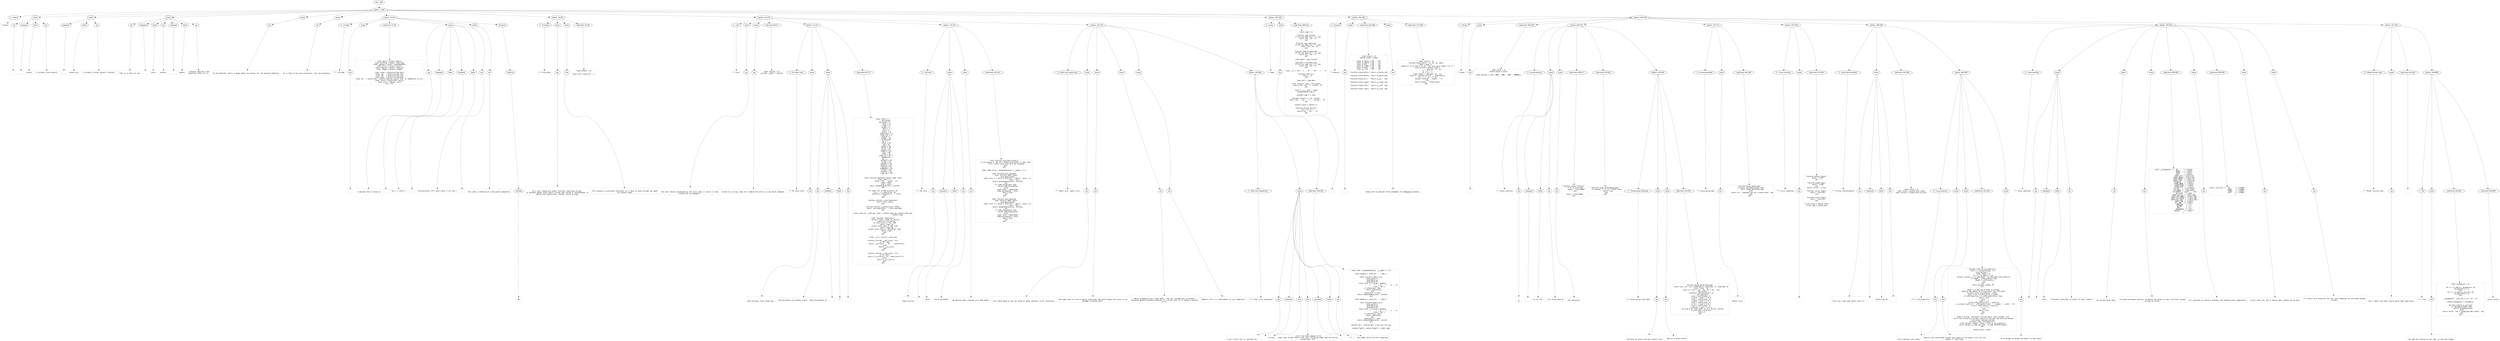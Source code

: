 digraph lpegNode {

node [fontname=Helvetica]
edge [style=dashed]

doc_0 [label="doc - 686"]


doc_0 -> { section_1}
{rank=same; section_1}

section_1 [label="section: 1-392"]


// END RANK doc_0

section_1 -> { header_2 prose_3 prose_4 prose_5 prose_6 prose_7 section_8 section_9 section_10 section_11 section_12 section_13}
{rank=same; header_2 prose_3 prose_4 prose_5 prose_6 prose_7 section_8 section_9 section_10 section_11 section_12 section_13}

header_2 [label="1 : Anterm"]

prose_3 [label="prose"]

prose_4 [label="prose"]

prose_5 [label="prose"]

prose_6 [label="prose"]

prose_7 [label="prose"]

section_8 [label="section: 15-44"]

section_9 [label="section: 45-60"]

section_10 [label="section: 61-223"]

section_11 [label="section: 287-343"]

section_12 [label="section: 344-392"]

section_13 [label="section: 393-616"]


// END RANK section_1

header_2 -> leaf_14
leaf_14  [color=Gray,shape=rectangle,fontname=Inconsolata,label="* Anterm"]
// END RANK header_2

prose_3 -> { raw_15 prespace_16 literal_17 raw_18}
{rank=same; raw_15 prespace_16 literal_17 raw_18}

raw_15 [label="raw"]

prespace_16 [label="prespace"]

literal_17 [label="literal"]

raw_18 [label="raw"]


// END RANK prose_3

raw_15 -> leaf_19
leaf_19  [color=Gray,shape=rectangle,fontname=Inconsolata,label="
"]
// END RANK raw_15

prespace_16 -> leaf_20
leaf_20  [color=Gray,shape=rectangle,fontname=Inconsolata,label=""]
// END RANK prespace_16

literal_17 -> leaf_21
leaf_21  [color=Gray,shape=rectangle,fontname=Inconsolata,label="anterm"]
// END RANK literal_17

raw_18 -> leaf_22
leaf_22  [color=Gray,shape=rectangle,fontname=Inconsolata,label=" is actually the protocol.
"]
// END RANK raw_18

prose_4 -> { prespace_23 literal_24 raw_25}
{rank=same; prespace_23 literal_24 raw_25}

prespace_23 [label="prespace"]

literal_24 [label="literal"]

raw_25 [label="raw"]


// END RANK prose_4

prespace_23 -> leaf_26
leaf_26  [color=Gray,shape=rectangle,fontname=Inconsolata,label=""]
// END RANK prespace_23

literal_24 -> leaf_27
leaf_27  [color=Gray,shape=rectangle,fontname=Inconsolata,label="anterm.orb"]
// END RANK literal_24

raw_25 -> leaf_28
leaf_28  [color=Gray,shape=rectangle,fontname=Inconsolata,label=" is properly called \"anterm's monster\".
"]
// END RANK raw_25

prose_5 -> { raw_29 prespace_30 literal_31 raw_32 prespace_33 literal_34 raw_35}
{rank=same; raw_29 prespace_30 literal_31 raw_32 prespace_33 literal_34 raw_35}

raw_29 [label="raw"]

prespace_30 [label="prespace"]

literal_31 [label="literal"]

raw_32 [label="raw"]

prespace_33 [label="prespace"]

literal_34 [label="literal"]

raw_35 [label="raw"]


// END RANK prose_5

raw_29 -> leaf_36
leaf_36  [color=Gray,shape=rectangle,fontname=Inconsolata,label="
This is in fact our raw"]
// END RANK raw_29

prespace_30 -> leaf_37
leaf_37  [color=Gray,shape=rectangle,fontname=Inconsolata,label=" "]
// END RANK prespace_30

literal_31 -> leaf_38
leaf_38  [color=Gray,shape=rectangle,fontname=Inconsolata,label="xterm"]
// END RANK literal_31

raw_32 -> leaf_39
leaf_39  [color=Gray,shape=rectangle,fontname=Inconsolata,label=" handler. "]
// END RANK raw_32

prespace_33 -> leaf_40
leaf_40  [color=Gray,shape=rectangle,fontname=Inconsolata,label=" "]
// END RANK prespace_33

literal_34 -> leaf_41
leaf_41  [color=Gray,shape=rectangle,fontname=Inconsolata,label="anterm"]
// END RANK literal_34

raw_35 -> leaf_42
leaf_42  [color=Gray,shape=rectangle,fontname=Inconsolata,label=" protocol requires a few
platforms which run it.
"]
// END RANK raw_35

prose_6 -> { raw_43}
{rank=same; raw_43}

raw_43 [label="raw"]


// END RANK prose_6

raw_43 -> leaf_44
leaf_44  [color=Gray,shape=rectangle,fontname=Inconsolata,label="
In the meantime, here's a handy dandy Lua library for raw terminal handling.
"]
// END RANK raw_43

prose_7 -> { raw_45}
{rank=same; raw_45}

raw_45 [label="raw"]


// END RANK prose_7

raw_45 -> leaf_46
leaf_46  [color=Gray,shape=rectangle,fontname=Inconsolata,label="
It is free of non-core extensions, with one exception:
"]
// END RANK raw_45

section_8 -> { header_47 prose_48 codeblock_49 prose_50 prose_51 structure_52}
{rank=same; header_47 prose_48 codeblock_49 prose_50 prose_51 structure_52}

header_47 [label="3 : includes"]

prose_48 [label="prose"]

codeblock_49 [label="code block 17-33"]

prose_50 [label="prose"]

prose_51 [label="prose"]

structure_52 [label="structure"]


// END RANK section_8

header_47 -> leaf_53
leaf_53  [color=Gray,shape=rectangle,fontname=Inconsolata,label="*** includes"]
// END RANK header_47

prose_48 -> { raw_54}
{rank=same; raw_54}

raw_54 [label="raw"]


// END RANK prose_48

raw_54 -> leaf_55
leaf_55  [color=Gray,shape=rectangle,fontname=Inconsolata,label="
"]
// END RANK raw_54

codeblock_49 -> leaf_56
leaf_56  [color=Gray,shape=rectangle,fontname=Inconsolata,label="local pairs = assert (pairs)
local tostring = assert (tostring)
local setmeta = assert (setmetatable)
local error = assert (error)
local require = assert (require)
local rawget = assert (rawget)

local schar = assert(string.char)
local sub   = assert(string.sub)
local rep   = assert(string.rep)
local byte  = assert(string.byte)
local bit   = assert(bit, \"anterm requires Luajit 'bit' or compatible in _G\")
local rshift = assert(bit.rshift)
local core = require \"core\"
bit = nil"]
// END RANK codeblock_49

prose_50 -> { raw_57 prespace_58 literal_59 prespace_60 literal_61 raw_62}
{rank=same; raw_57 prespace_58 literal_59 prespace_60 literal_61 raw_62}

raw_57 [label="raw"]

prespace_58 [label="prespace"]

literal_59 [label="literal"]

prespace_60 [label="prespace"]

literal_61 [label="literal"]

raw_62 [label="raw"]


// END RANK prose_50

raw_57 -> leaf_63
leaf_63  [color=Gray,shape=rectangle,fontname=Inconsolata,label="
I believe the 5.3 idiom is"]
// END RANK raw_57

prespace_58 -> leaf_64
leaf_64  [color=Gray,shape=rectangle,fontname=Inconsolata,label=" "]
// END RANK prespace_58

literal_59 -> leaf_65
leaf_65  [color=Gray,shape=rectangle,fontname=Inconsolata,label="bit = { rshift = "]
// END RANK literal_59

prespace_60 -> leaf_66
leaf_66  [color=Gray,shape=rectangle,fontname=Inconsolata,label=""]
// END RANK prespace_60

literal_61 -> leaf_67
leaf_67  [color=Gray,shape=rectangle,fontname=Inconsolata,label="function(byte, off) return byte >> off end }"]
// END RANK literal_61

raw_62 -> leaf_68
leaf_68  [color=Gray,shape=rectangle,fontname=Inconsolata,label=".
"]
// END RANK raw_62

prose_51 -> { raw_69}
{rank=same; raw_69}

raw_69 [label="raw"]


// END RANK prose_51

raw_69 -> leaf_70
leaf_70  [color=Gray,shape=rectangle,fontname=Inconsolata,label="
This code is otherwise 5.1 and upward compatible.
"]
// END RANK raw_69

structure_52 -> { hashline_71}
{rank=same; hashline_71}

hashline_71 [label="hashline"]


// END RANK structure_52

hashline_71 -> { hashtag_72}
{rank=same; hashtag_72}

hashtag_72 [label="hashtag"]


// END RANK hashline_71

hashtag_72 -> leaf_73
leaf_73  [color=Gray,shape=rectangle,fontname=Inconsolata,label="NB"]
// END RANK hashtag_72

section_9 -> { header_74 prose_75 prose_76 codeblock_77}
{rank=same; header_74 prose_75 prose_76 codeblock_77}

header_74 [label="3 : Principles"]

prose_75 [label="prose"]

prose_76 [label="prose"]

codeblock_77 [label="code block 54-58"]


// END RANK section_9

header_74 -> leaf_78
leaf_78  [color=Gray,shape=rectangle,fontname=Inconsolata,label="*** Principles"]
// END RANK header_74

prose_75 -> { raw_79}
{rank=same; raw_79}

raw_79 [label="raw"]


// END RANK prose_75

raw_79 -> leaf_80
leaf_80  [color=Gray,shape=rectangle,fontname=Inconsolata,label="

As a rule, fields are either functions returning strings,
or callable tables which return strings when called or concatenated, or
tables with fields which, called, return strings.
"]
// END RANK raw_79

prose_76 -> { raw_81}
{rank=same; raw_81}

raw_81 [label="raw"]


// END RANK prose_76

raw_81 -> leaf_82
leaf_82  [color=Gray,shape=rectangle,fontname=Inconsolata,label="
This presents a consistent interface. It is easy to cache strings you might
use several times.
"]
// END RANK raw_81

codeblock_77 -> leaf_83
leaf_83  [color=Gray,shape=rectangle,fontname=Inconsolata,label="local anterm = {}

local CSI = schar(27)..'['"]
// END RANK codeblock_77

section_10 -> { header_84 prose_85 prose_86 codeblock_87 section_88 section_89 section_90}
{rank=same; header_84 prose_85 prose_86 codeblock_87 section_88 section_89 section_90}

header_84 [label="2 : color"]

prose_85 [label="prose"]

prose_86 [label="prose"]

codeblock_87 [label="code block 68-71"]

section_88 [label="section: 74-174"]

section_89 [label="section: 175-223"]

section_90 [label="section: 224-237"]


// END RANK section_10

header_84 -> leaf_91
leaf_91  [color=Gray,shape=rectangle,fontname=Inconsolata,label="** color"]
// END RANK header_84

prose_85 -> { raw_92}
{rank=same; raw_92}

raw_92 [label="raw"]


// END RANK prose_85

raw_92 -> leaf_93
leaf_93  [color=Gray,shape=rectangle,fontname=Inconsolata,label="

The color tables concatenate as the color code, or return it when
called with no arguments.
"]
// END RANK raw_92

prose_86 -> { raw_94}
{rank=same; raw_94}

raw_94 [label="raw"]


// END RANK prose_86

raw_94 -> leaf_95
leaf_95  [color=Gray,shape=rectangle,fontname=Inconsolata,label="
Called on a string, they will cleanup the color in a way which composes.
"]
// END RANK raw_94

codeblock_87 -> leaf_96
leaf_96  [color=Gray,shape=rectangle,fontname=Inconsolata,label="local colormt = {}
colormt.__index = colormt"]
// END RANK codeblock_87

section_88 -> { header_97 prose_98 prose_99 codeblock_100}
{rank=same; header_97 prose_98 prose_99 codeblock_100}

header_97 [label="3 : OG xterm color"]

prose_98 [label="prose"]

prose_99 [label="prose"]

codeblock_100 [label="code block 80-172"]


// END RANK section_88

header_97 -> leaf_101
leaf_101  [color=Gray,shape=rectangle,fontname=Inconsolata,label="*** OG xterm color"]
// END RANK header_97

prose_98 -> { raw_102}
{rank=same; raw_102}

raw_102 [label="raw"]


// END RANK prose_98

raw_102 -> leaf_103
leaf_103  [color=Gray,shape=rectangle,fontname=Inconsolata,label="

Aka the angry fruit salad tier.
"]
// END RANK raw_102

prose_99 -> { raw_104 prespace_105 literal_106 raw_107}
{rank=same; raw_104 prespace_105 literal_106 raw_107}

raw_104 [label="raw"]

prespace_105 [label="prespace"]

literal_106 [label="literal"]

raw_107 [label="raw"]


// END RANK prose_99

raw_104 -> leaf_108
leaf_108  [color=Gray,shape=rectangle,fontname=Inconsolata,label="
The attributes are broadly useful.  Note the absence of"]
// END RANK raw_104

prespace_105 -> leaf_109
leaf_109  [color=Gray,shape=rectangle,fontname=Inconsolata,label=" "]
// END RANK prespace_105

literal_106 -> leaf_110
leaf_110  [color=Gray,shape=rectangle,fontname=Inconsolata,label="5"]
// END RANK literal_106

raw_107 -> leaf_111
leaf_111  [color=Gray,shape=rectangle,fontname=Inconsolata,label=".
"]
// END RANK raw_107

codeblock_100 -> leaf_112
leaf_112  [color=Gray,shape=rectangle,fontname=Inconsolata,label="local colors = {
    -- attributes
    attribute = {
        reset = 0,
        clear = 0,
        bright = 1,
        bold = 1,
        dim = 2,
        italic = 3,
        underscore = 4,
        underline = 4,
        reverse = 7,
        hidden = 8},
    -- foreground
    fg = {
        black = 30,
        red = 31,
        green = 32,
        yellow = 33,
        blue = 34,
        magenta = 35,
        cyan = 36,
        white = 37,
        clear_fg = 39  },
    -- background
    bg = {
        onblack = 40,
        onred = 41,
        ongreen = 42,
        onyellow = 43,
        onblue = 44,
        onmagenta = 45,
        oncyan = 46,
        onwhite = 47,
        clear_bg = 49}
}

local function makecolor(value, name, kind)
    local color = {
        value = CSI .. value ..\"m\",
        name = name,
        kind = kind }
    return setmetatable(color, colormt)
end

for kind, val in pairs(colors) do
    for c, v in pairs(val) do
        anterm[c] = makecolor(v, c, kind)
    end
end

function colormt.__tostring(color)
    return color.value
end

function colormt.__concat(color, other)
    return tostring(color) .. tostring(other)
end

local clear_fg, clear_bg, clear = anterm.clear_fg, anterm.clear_bg,
                                  anterm.clear

local function reset(color)
    -- given a color, reset its action.
    -- simple for fg and bg
    if color.kind == \"fg\" then
        return clear_fg
    elseif color.kind == \"bg\" then
        return clear_bg
    elseif color.kind == \"attribute\" then
        return clear
    end
end

local __ts = colormt.__tostring

function colormt.__call(color, str)
    if str then
        return __ts(color) .. str .. reset(color)
    else
        return __ts(color)
    end
end

function colormt.__repr(color, str)
   if str then
      return {__ts(color), str, reset(color)()}
   else
      return {__ts(color)}
   end
end"]
// END RANK codeblock_100

section_89 -> { header_113 prose_114 prose_115 codeblock_116}
{rank=same; header_113 prose_114 prose_115 codeblock_116}

header_113 [label="3 : 256 color"]

prose_114 [label="prose"]

prose_115 [label="prose"]

codeblock_116 [label="code block 181-221"]


// END RANK section_89

header_113 -> leaf_117
leaf_117  [color=Gray,shape=rectangle,fontname=Inconsolata,label="*** 256 color"]
// END RANK header_113

prose_114 -> { raw_118 prespace_119 literal_120 raw_121}
{rank=same; raw_118 prespace_119 literal_120 raw_121}

raw_118 [label="raw"]

prespace_119 [label="prespace"]

literal_120 [label="literal"]

raw_121 [label="raw"]


// END RANK prose_114

raw_118 -> leaf_122
leaf_122  [color=Gray,shape=rectangle,fontname=Inconsolata,label="

There are 512"]
// END RANK raw_118

prespace_119 -> leaf_123
leaf_123  [color=Gray,shape=rectangle,fontname=Inconsolata,label=" "]
// END RANK prespace_119

literal_120 -> leaf_124
leaf_124  [color=Gray,shape=rectangle,fontname=Inconsolata,label="xterm"]
// END RANK literal_120

raw_121 -> leaf_125
leaf_125  [color=Gray,shape=rectangle,fontname=Inconsolata,label=" colors available.
"]
// END RANK raw_121

prose_115 -> { raw_126}
{rank=same; raw_126}

raw_126 [label="raw"]


// END RANK prose_115

raw_126 -> leaf_127
leaf_127  [color=Gray,shape=rectangle,fontname=Inconsolata,label="
We memoize their creation in a weak table.
"]
// END RANK raw_126

codeblock_116 -> leaf_128
leaf_128  [color=Gray,shape=rectangle,fontname=Inconsolata,label="local function byte_panic(byte_p)
   if not byte_p or not (0 <= byte_p and byte_p <= 255) then
      error \"xterm value must be 8 bit unsigned\"
   end
end

local x256_store = setmetatable({}, {__mode = \"v\"})

local function ansi_fg(byte)
    local function make (byte)
        byte_panic(byte)
        local color = { value = schar(27)..\"[38;5;\"..byte..\"m\",
                        kind = \"fg\" }
        return setmetatable(color, colormt)
    end
    if x256_store[byte] then
        return x256_store[byte]
    else
        local color = make(byte)
        x256_store[byte] = color
        return color
    end
end

local function ansi_bg(byte)
    local function make (byte)
        byte_panic(byte)
        local color = { value = schar(27)..\"[48;5;\"..byte..\"m\",
                        kind = \"bg\" }
        return setmetatable(color, colormt)
    end
    if x256_store[byte] then
        return x256_store[byte]
    else
        local color = make(byte)
        x256_store[byte] = color
        return color
    end
end"]
// END RANK codeblock_116

section_90 -> { header_129 prose_130 prose_131 prose_132 prose_133 section_134}
{rank=same; header_129 prose_130 prose_131 prose_132 prose_133 section_134}

header_129 [label="3 : fg24(r,g,b), bg24(r,g,b)"]

prose_130 [label="prose"]

prose_131 [label="prose"]

prose_132 [label="prose"]

prose_133 [label="prose"]

section_134 [label="section: 238-286"]


// END RANK section_90

header_129 -> leaf_135
leaf_135  [color=Gray,shape=rectangle,fontname=Inconsolata,label="*** fg24(r,g,b), bg24(r,g,b)"]
// END RANK header_129

prose_130 -> { raw_136}
{rank=same; raw_136}

raw_136 [label="raw"]


// END RANK prose_130

raw_136 -> leaf_137
leaf_137  [color=Gray,shape=rectangle,fontname=Inconsolata,label="

This state space is far too large to retain pointers to all colorizers.
"]
// END RANK raw_136

prose_131 -> { raw_138}
{rank=same; raw_138}

raw_138 [label="raw"]


// END RANK prose_131

raw_138 -> leaf_139
leaf_139  [color=Gray,shape=rectangle,fontname=Inconsolata,label="
One might want to write a smooth transition, and would expect the colors to be
garbage collected after.
"]
// END RANK raw_138

prose_132 -> { raw_140}
{rank=same; raw_140}

raw_140 [label="raw"]


// END RANK prose_132

raw_140 -> leaf_141
leaf_141  [color=Gray,shape=rectangle,fontname=Inconsolata,label="
Hence we memoize with a weak table.  The only reliable way to achieve
reference equality between instances of a 24 bit color is to retain a pointer
to it.
"]
// END RANK raw_140

prose_133 -> { raw_142}
{rank=same; raw_142}

raw_142 [label="raw"]


// END RANK prose_133

raw_142 -> leaf_143
leaf_143  [color=Gray,shape=rectangle,fontname=Inconsolata,label="
Happily, this is a requirement for any comparison.

"]
// END RANK raw_142

section_134 -> { header_144 prose_145 codeblock_146}
{rank=same; header_144 prose_145 codeblock_146}

header_144 [label="4 : other color sequences?"]

prose_145 [label="prose"]

codeblock_146 [label="code block 246-284"]


// END RANK section_134

header_144 -> leaf_147
leaf_147  [color=Gray,shape=rectangle,fontname=Inconsolata,label="**** other color sequences?"]
// END RANK header_144

prose_145 -> { raw_148 prespace_149 italic_150 raw_151 prespace_152 literal_153 raw_154}
{rank=same; raw_148 prespace_149 italic_150 raw_151 prespace_152 literal_153 raw_154}

raw_148 [label="raw"]

prespace_149 [label="prespace"]

italic_150 [label="italic"]

raw_151 [label="raw"]

prespace_152 [label="prespace"]

literal_153 [label="literal"]

raw_154 [label="raw"]


// END RANK prose_145

raw_148 -> leaf_155
leaf_155  [color=Gray,shape=rectangle,fontname=Inconsolata,label="

I don't think this is relevant for"]
// END RANK raw_148

prespace_149 -> leaf_156
leaf_156  [color=Gray,shape=rectangle,fontname=Inconsolata,label=" "]
// END RANK prespace_149

italic_150 -> leaf_157
leaf_157  [color=Gray,shape=rectangle,fontname=Inconsolata,label="writing"]
// END RANK italic_150

raw_151 -> leaf_158
leaf_158  [color=Gray,shape=rectangle,fontname=Inconsolata,label=" colors but there appear to be
other ways to emit them in the wild, including codes that set entire
backgrounds, and"]
// END RANK raw_151

prespace_152 -> leaf_159
leaf_159  [color=Gray,shape=rectangle,fontname=Inconsolata,label=" "]
// END RANK prespace_152

literal_153 -> leaf_160
leaf_160  [color=Gray,shape=rectangle,fontname=Inconsolata,label="#"]
// END RANK literal_153

raw_154 -> leaf_161
leaf_161  [color=Gray,shape=rectangle,fontname=Inconsolata,label=" hex-coded colors are also supported.
"]
// END RANK raw_154

codeblock_146 -> leaf_162
leaf_162  [color=Gray,shape=rectangle,fontname=Inconsolata,label="local x24k = setmetatable({}, {__mode = \"v\"})

local fg24pre = schar(27) .. \"[38;2;\"

local function fg24(r,g,b)
   byte_panic(r)
   byte_panic(g)
   byte_panic(b)
   local color = { value = fg24pre
                           .. r .. \";\" .. g .. \";\" .. b .. \"m\",
                   kind = \"fg\" }
   if x24k[color] then
      return x24k[color]
   end
   x24k[color] = color
   return setmetatable(color, colormt)
end

local bg24pre = schar(27) .. \"[48;2;\"

local function bg24(r,g,b)
   byte_panic(r)
   byte_panic(g)
   byte_panic(b)
   local color = { value = bg24pre
                           .. r .. \";\" .. g .. \";\" .. b .. \"m\",
                   kind = \"bg\" }
   if x24k[color] then
      return x24k[color]
   end
   x24k[color] = color
   return setmetatable(color, colormt)
end

anterm[\"fg\"], anterm[\"bg\"] = ansi_fg, ansi_bg

anterm[\"fg24\"], anterm[\"bg24\"] = fg24, bg24"]
// END RANK codeblock_146

section_11 -> { header_163 prose_164 codeblock_165}
{rank=same; header_163 prose_164 codeblock_165}

header_163 [label="2 : Jumps"]

prose_164 [label="prose"]

codeblock_165 [label="code block 289-341"]


// END RANK section_11

header_163 -> leaf_166
leaf_166  [color=Gray,shape=rectangle,fontname=Inconsolata,label="** Jumps"]
// END RANK header_163

prose_164 -> { raw_167}
{rank=same; raw_167}

raw_167 [label="raw"]


// END RANK prose_164

raw_167 -> leaf_168
leaf_168  [color=Gray,shape=rectangle,fontname=Inconsolata,label="
"]
// END RANK raw_167

codeblock_165 -> leaf_169
leaf_169  [color=Gray,shape=rectangle,fontname=Inconsolata,label="local jump = {}

function jump.up(num)
    if not num then num = \"1\" end
    return CSI..num..\"A\"
end

function jump.down(num)
    if not num then num = \"1\" end
        return CSI..num..\"B\"
end

function jump.forward(num)
    if not num then num = \"1\" end
    return CSI..num..\"C\"
end

jump.right = jump.forward

jump.back = function(num)
    if not num then num = \"1\" end
    return CSI..num..\"D\"
end

local __nl = CSI .. 1 .. \"B\" .. CSI .. 1 .. \"G\"

function jump.nl()
   return __nl
end

jump.left = jump.back

local function Jump(_,row,column)
    return CSI..row..\";\"..column..\"H\"
end

local J = { __call = Jump}
setmetatable(jump,J)

anterm[\"jump\"] = jump

function anterm.rc (row, column)
   return CSI .. row .. \";\" .. column .. \"H\"
end

anterm.rowcol = anterm.rc

function anterm.col(col)
   col = col or 1
   return CSI .. col .. \"G\"
end"]
// END RANK codeblock_165

section_12 -> { header_170 prose_171 codeblock_172 prose_173 codeblock_174}
{rank=same; header_170 prose_171 codeblock_172 prose_173 codeblock_174}

header_170 [label="2 : Erasure"]

prose_171 [label="prose"]

codeblock_172 [label="code block 346-368"]

prose_173 [label="prose"]

codeblock_174 [label="code block 374-390"]


// END RANK section_12

header_170 -> leaf_175
leaf_175  [color=Gray,shape=rectangle,fontname=Inconsolata,label="** Erasure"]
// END RANK header_170

prose_171 -> { raw_176}
{rank=same; raw_176}

raw_176 [label="raw"]


// END RANK prose_171

raw_176 -> leaf_177
leaf_177  [color=Gray,shape=rectangle,fontname=Inconsolata,label="
"]
// END RANK raw_176

codeblock_172 -> leaf_178
leaf_178  [color=Gray,shape=rectangle,fontname=Inconsolata,label="local erase = {}
anterm.erase = erase

local e__below = CSI .. \"0J\"
local e__above = CSI .. \"1J\"
local e__all   = CSI .. \"2J\"
local e__right = CSI .. \"0K\"
local e__left  = CSI .. \"1K\"
local e__line  = CSI .. \"2K\"

function erase.below() return e__below end

function erase.above() return e__above end

function erase.all()   return e__all   end

function erase.right() return e__right end

function erase.left()  return e__left  end

function erase.line()  return e__line  end"]
// END RANK codeblock_172

prose_173 -> { raw_179}
{rank=same; raw_179}

raw_179 [label="raw"]


// END RANK prose_173

raw_179 -> leaf_180
leaf_180  [color=Gray,shape=rectangle,fontname=Inconsolata,label="
Comes with an optional fifth parameter for debugging purposes.
"]
// END RANK raw_179

codeblock_174 -> leaf_181
leaf_181  [color=Gray,shape=rectangle,fontname=Inconsolata,label="local cursor = {}
function erase.box(tr, tc, br, bc, dash)
   dash = dash or \" \"
   assert(tr <= br and tc <= bc, \"box must be at least 1 by 1\")
   local phrase = anterm.stash()
               .. Jump(nil, tr, tc)
   br = br + 1
   bc = bc + 1
   local blanks = rep(dash, bc - tc)
   local nl = anterm.col(tc) .. jump.down(1)
   for i = 1, br - tr do
      phrase = phrase .. blanks .. nl
   end
   return phrase .. anterm.pop()
end"]
// END RANK codeblock_174

section_13 -> { header_182 prose_183 codeblock_184 section_185 section_186 section_187 section_188 section_189 section_190}
{rank=same; header_182 prose_183 codeblock_184 section_185 section_186 section_187 section_188 section_189 section_190}

header_182 [label="2 : Mouse"]

prose_183 [label="prose"]

codeblock_184 [label="code block 395-400"]

section_185 [label="section: 403-427"]

section_186 [label="section: 457-471"]

section_187 [label="section: 472-495"]

section_188 [label="section: 496-508"]

section_189 [label="section: 560-616"]

section_190 [label="section: 617-625"]


// END RANK section_13

header_182 -> leaf_191
leaf_191  [color=Gray,shape=rectangle,fontname=Inconsolata,label="** Mouse"]
// END RANK header_182

prose_183 -> { raw_192}
{rank=same; raw_192}

raw_192 [label="raw"]


// END RANK prose_183

raw_192 -> leaf_193
leaf_193  [color=Gray,shape=rectangle,fontname=Inconsolata,label="
"]
// END RANK raw_192

codeblock_184 -> leaf_194
leaf_194  [color=Gray,shape=rectangle,fontname=Inconsolata,label="local mouse = {}
anterm.mouse = mouse

local buttons = {[0] =\"MB0\", \"MB1\", \"MB2\", \"MBNONE\"}"]
// END RANK codeblock_184

section_185 -> { header_195 prose_196 prose_197 codeblock_198 codeblock_199 section_200}
{rank=same; header_195 prose_196 prose_197 codeblock_198 codeblock_199 section_200}

header_195 [label="3 : mouse.track(on)"]

prose_196 [label="prose"]

prose_197 [label="prose"]

codeblock_198 [label="code block 409-417"]

codeblock_199 [label="code block 419-425"]

section_200 [label="section: 428-456"]


// END RANK section_185

header_195 -> leaf_201
leaf_201  [color=Gray,shape=rectangle,fontname=Inconsolata,label="*** mouse.track(on)"]
// END RANK header_195

prose_196 -> { raw_202 prespace_203 literal_204 raw_205}
{rank=same; raw_202 prespace_203 literal_204 raw_205}

raw_202 [label="raw"]

prespace_203 [label="prespace"]

literal_204 [label="literal"]

raw_205 [label="raw"]


// END RANK prose_196

raw_202 -> leaf_206
leaf_206  [color=Gray,shape=rectangle,fontname=Inconsolata,label="

If"]
// END RANK raw_202

prespace_203 -> leaf_207
leaf_207  [color=Gray,shape=rectangle,fontname=Inconsolata,label=" "]
// END RANK prespace_203

literal_204 -> leaf_208
leaf_208  [color=Gray,shape=rectangle,fontname=Inconsolata,label="on == true"]
// END RANK literal_204

raw_205 -> leaf_209
leaf_209  [color=Gray,shape=rectangle,fontname=Inconsolata,label=", turn mouse mode on.
"]
// END RANK raw_205

prose_197 -> { raw_210}
{rank=same; raw_210}

raw_210 [label="raw"]


// END RANK prose_197

raw_210 -> leaf_211
leaf_211  [color=Gray,shape=rectangle,fontname=Inconsolata,label="
Off otherwise.
"]
// END RANK raw_210

codeblock_198 -> leaf_212
leaf_212  [color=Gray,shape=rectangle,fontname=Inconsolata,label="function mouse.track(on)
   if on == true then
      return \"\\x1b[?1003h\"
   end

   return \"\\x1b[?1003l\"
end"]
// END RANK codeblock_198

codeblock_199 -> leaf_213
leaf_213  [color=Gray,shape=rectangle,fontname=Inconsolata,label="function mouse.ismousemove(seq)
   if sub(seq, 1, 3) == \"\\x1b[M\" then
      return true
   end
end"]
// END RANK codeblock_199

section_200 -> { header_214 prose_215 prose_216 codeblock_217}
{rank=same; header_214 prose_215 prose_216 codeblock_217}

header_214 [label="4 : mouse.parser_fast(seq)"]

prose_215 [label="prose"]

prose_216 [label="prose"]

codeblock_217 [label="code block 434-454"]


// END RANK section_200

header_214 -> leaf_218
leaf_218  [color=Gray,shape=rectangle,fontname=Inconsolata,label="**** mouse.parser_fast(seq)"]
// END RANK header_214

prose_215 -> { raw_219}
{rank=same; raw_219}

raw_219 [label="raw"]


// END RANK prose_215

raw_219 -> leaf_220
leaf_220  [color=Gray,shape=rectangle,fontname=Inconsolata,label="

Performs no checks and may silently fail.
"]
// END RANK raw_219

prose_216 -> { raw_221}
{rank=same; raw_221}

raw_221 [label="raw"]


// END RANK prose_216

raw_221 -> leaf_222
leaf_222  [color=Gray,shape=rectangle,fontname=Inconsolata,label="
Returns a mouse action.
"]
// END RANK raw_221

codeblock_217 -> leaf_223
leaf_223  [color=Gray,shape=rectangle,fontname=Inconsolata,label="function mouse.parse_fast(seq)
   local kind, col, row = byte(seq,4), byte(seq, 5), byte(seq, 6)
   kind = kind - 32
   local m = {row = row - 32, col = col - 32}
   -- Get button
   m.button = buttons[kind % 4]
   -- Get modifiers
   kind = rshift(kind, 2)
   m.shift = kind % 2 == 1
   kind = rshift(kind, 1)
   m.meta = kind % 2 == 1
   kind = rshift(kind, 1)
   m.ctrl = kind % 2 == 1
   kind = rshift(kind, 1)
   m.moving = kind % 2 == 1
   -- we skip a bit that seems to just mirror .moving
   m.scrolling = kind == 2
   return m
end"]
// END RANK codeblock_217

section_186 -> { header_224 prose_225 codeblock_226}
{rank=same; header_224 prose_225 codeblock_226}

header_224 [label="3 : mouse.parse(seq)"]

prose_225 [label="prose"]

codeblock_226 [label="code block 461-469"]


// END RANK section_186

header_224 -> leaf_227
leaf_227  [color=Gray,shape=rectangle,fontname=Inconsolata,label="*** mouse.parse(seq)"]
// END RANK header_224

prose_225 -> { raw_228}
{rank=same; raw_228}

raw_228 [label="raw"]


// END RANK prose_225

raw_228 -> leaf_229
leaf_229  [color=Gray,shape=rectangle,fontname=Inconsolata,label="

Checks first.
"]
// END RANK raw_228

codeblock_226 -> leaf_230
leaf_230  [color=Gray,shape=rectangle,fontname=Inconsolata,label="function mouse.parse(seq)
   if mouse.ismousemove(seq) then
      return mouse.parsefast(seq)
   else
      return nil, \"sequence was not a mouse move\", seq
   end
end"]
// END RANK codeblock_226

section_187 -> { header_231 prose_232 codeblock_233}
{rank=same; header_231 prose_232 codeblock_233}

header_231 [label="3 : Cursor handling"]

prose_232 [label="prose"]

codeblock_233 [label="code block 474-494"]


// END RANK section_187

header_231 -> leaf_234
leaf_234  [color=Gray,shape=rectangle,fontname=Inconsolata,label="*** Cursor handling"]
// END RANK header_231

prose_232 -> { raw_235}
{rank=same; raw_235}

raw_235 [label="raw"]


// END RANK prose_232

raw_235 -> leaf_236
leaf_236  [color=Gray,shape=rectangle,fontname=Inconsolata,label="
"]
// END RANK raw_235

codeblock_233 -> leaf_237
leaf_237  [color=Gray,shape=rectangle,fontname=Inconsolata,label="function anterm.stash()
   return \"\\x1b7\"
end

function anterm.pop()
   return \"\\x1b8\"
end
anterm.cursor = cursor

function cursor.hide()
   return \"\\x1b[?25l\"
end

function cursor.show()
   return \"\\x1b[?25h\"
end

cursor.stash = anterm.stash
cursor.pop = anterm.pop"]
// END RANK codeblock_233

section_188 -> { header_238 prose_239 codeblock_240 section_241}
{rank=same; header_238 prose_239 codeblock_240 section_241}

header_238 [label="3 : String Transformation"]

prose_239 [label="prose"]

codeblock_240 [label="code block 502-506"]

section_241 [label="section: 509-559"]


// END RANK section_188

header_238 -> leaf_242
leaf_242  [color=Gray,shape=rectangle,fontname=Inconsolata,label="*** String Transformation"]
// END RANK header_238

prose_239 -> { raw_243 prespace_244 literal_245 raw_246}
{rank=same; raw_243 prespace_244 literal_245 raw_246}

raw_243 [label="raw"]

prespace_244 [label="prespace"]

literal_245 [label="literal"]

raw_246 [label="raw"]


// END RANK prose_239

raw_243 -> leaf_247
leaf_247  [color=Gray,shape=rectangle,fontname=Inconsolata,label="

Turns out I had some useful stuff in"]
// END RANK raw_243

prespace_244 -> leaf_248
leaf_248  [color=Gray,shape=rectangle,fontname=Inconsolata,label=" "]
// END RANK prespace_244

literal_245 -> leaf_249
leaf_249  [color=Gray,shape=rectangle,fontname=Inconsolata,label="termstring.lua"]
// END RANK literal_245

raw_246 -> leaf_250
leaf_250  [color=Gray,shape=rectangle,fontname=Inconsolata,label=".


"]
// END RANK raw_246

codeblock_240 -> leaf_251
leaf_251  [color=Gray,shape=rectangle,fontname=Inconsolata,label="local totty = {}
local lines = assert(core.lines)
local collect = assert(core.collect)"]
// END RANK codeblock_240

section_241 -> { header_252 prose_253 prose_254 codeblock_255 prose_256}
{rank=same; header_252 prose_253 prose_254 codeblock_255 prose_256}

header_252 [label="4 : nl_to_jumps(str)"]

prose_253 [label="prose"]

prose_254 [label="prose"]

codeblock_255 [label="code block 516-556"]

prose_256 [label="prose"]


// END RANK section_241

header_252 -> leaf_257
leaf_257  [color=Gray,shape=rectangle,fontname=Inconsolata,label="**** nl_to_jumps(str)"]
// END RANK header_252

prose_253 -> { raw_258}
{rank=same; raw_258}

raw_258 [label="raw"]


// END RANK prose_253

raw_258 -> leaf_259
leaf_259  [color=Gray,shape=rectangle,fontname=Inconsolata,label="

Turns newlines into jumps.
"]
// END RANK raw_258

prose_254 -> { raw_260}
{rank=same; raw_260}

raw_260 [label="raw"]


// END RANK prose_254

raw_260 -> leaf_261
leaf_261  [color=Gray,shape=rectangle,fontname=Inconsolata,label="
Returns the transformed string, the length of the widest line, and the
number of lines total.
"]
// END RANK raw_260

codeblock_255 -> leaf_262
leaf_262  [color=Gray,shape=rectangle,fontname=Inconsolata,label="function totty.nl_to_jumps(str)
  local l = collect(lines, str)
  local phrase = \"\"
  local length = 0
  for i,v in ipairs(l) do
    phrase = phrase..v..a.jump.down()..a.jump.back(utf8.width(v))
    if length < utf8.width(v) then
      length = utf8.width(v)
    end
  end
  return phrase, length, #l
end

--- takes a string and a width in columns.
--  Returns the amount of string which fits the width.
function totty.truncate(str, width)
  local trunc = utf8.sub(str,1,width)
  if utf8.len(trunc) == utf8.width(trunc) then
    return trunc
  else
    local i = 1
    while utf8.width(trunc) > width do
      -- io.write(\"width is \", utf8.width(trunc), \"  target: \", width, \"\\n\")
      trunc = utf8.sub(str,1,width-i)
      i = i + 1
    end
    return trunc
  end
end

-- takes a string, returning a string which, when printed, will:
-- print the string as a column, return to the top, and move one beyond
-- the column thereby printed.
function totty.collimate(str)
  local phrase, length, lines = totty.nl_to_jumps(str)
  return phrase..a.jump.up(lines)..a.jump.forward(length)
end

anterm.totty = totty"]
// END RANK codeblock_255

prose_256 -> { raw_263}
{rank=same; raw_263}

raw_263 [label="raw"]


// END RANK prose_256

raw_263 -> leaf_264
leaf_264  [color=Gray,shape=rectangle,fontname=Inconsolata,label="
If we forget to delete the above, no harm done.
"]
// END RANK raw_263

section_189 -> { header_265 prose_266 prose_267 prose_268 codeblock_269 prose_270 codeblock_271 prose_272 prose_273}
{rank=same; header_265 prose_266 prose_267 prose_268 codeblock_269 prose_270 codeblock_271 prose_272 prose_273}

header_265 [label="3 : Input handling"]

prose_266 [label="prose"]

prose_267 [label="prose"]

prose_268 [label="prose"]

codeblock_269 [label="code block 569-598"]

prose_270 [label="prose"]

codeblock_271 [label="code block 602-608"]

prose_272 [label="prose"]

prose_273 [label="prose"]


// END RANK section_189

header_265 -> leaf_274
leaf_274  [color=Gray,shape=rectangle,fontname=Inconsolata,label="*** Input handling"]
// END RANK header_265

prose_266 -> { raw_275 prespace_276 literal_277 raw_278}
{rank=same; raw_275 prespace_276 literal_277 raw_278}

raw_275 [label="raw"]

prespace_276 [label="prespace"]

literal_277 [label="literal"]

raw_278 [label="raw"]


// END RANK prose_266

raw_275 -> leaf_279
leaf_279  [color=Gray,shape=rectangle,fontname=Inconsolata,label=""]
// END RANK raw_275

prespace_276 -> leaf_280
leaf_280  [color=Gray,shape=rectangle,fontname=Inconsolata,label=""]
// END RANK prespace_276

literal_277 -> leaf_281
leaf_281  [color=Gray,shape=rectangle,fontname=Inconsolata,label="xterm"]
// END RANK literal_277

raw_278 -> leaf_282
leaf_282  [color=Gray,shape=rectangle,fontname=Inconsolata,label=" informally specifies a variety of input signals.
"]
// END RANK raw_278

prose_267 -> { raw_283}
{rank=same; raw_283}

raw_283 [label="raw"]


// END RANK prose_267

raw_283 -> leaf_284
leaf_284  [color=Gray,shape=rectangle,fontname=Inconsolata,label="
We collate those here.
"]
// END RANK raw_283

prose_268 -> { raw_285}
{rank=same; raw_285}

raw_285 [label="raw"]


// END RANK prose_268

raw_285 -> leaf_286
leaf_286  [color=Gray,shape=rectangle,fontname=Inconsolata,label="
To avoid extraneous quoting, we define the tokens as keys, and their escape
strings as values.
"]
// END RANK raw_285

codeblock_269 -> leaf_287
leaf_287  [color=Gray,shape=rectangle,fontname=Inconsolata,label="local __navigation = {  UP       = \"\\x1b[A\",
                        DOWN     = \"\\x1b[B\",
                        RIGHT    = \"\\x1b[C\",
                        LEFT     = \"\\x1b[D\",
                        SHIFT_UP = \"\\x1b[1;2A\",
                        SHIFT_DOWN = \"\\x1b[1;2B\",
                        SHIFT_RIGHT = \"\\x1b[1;2C\",
                        SHIFT_LEFT  = \"\\x1b[1;2D\",
                        HYPER_UP    = \"\\x1b[5~\",
                        HYPER_DOWN  = \"\\x1b[6~\",
                        HYPER_RIGHT = \"\\x1b[F\",
                        HYPER_LEFT  = \"\\x1b[H\",
                        ALT_UP    = \"\\x1b\\x1b[A\",
                        ALT_DOWN  = \"\\x1b\\x1b[B\",
                        ALT_RIGHT = \"\\x1bf\", -- heh
                        ALT_LEFT  = \"\\x1bb\",
                        SHIFT_ALT_UP = \"\\x1b[1;10A\",
                        SHIFT_ALT_DOWN = \"\\x1b[1;10B\",
                        SHIFT_ALT_RIGHT = \"\\x1b[1;10C\",
                        SHIFT_ALT_LEFT  = \"\\x1b[1;10D\",
                        SHIFT_TAB  = \"\\x1b[Z\",
                        ALT_TAB    = \"\\x1b\\t\",
                        NEWLINE    = \"\\n\",
                        RETURN     = \"\\r\",
                        TAB        = \"\\t\",
                        BACKSPACE  = \"\\127\",
                        DELETE     = \"\\x1b[3~\",
                     }"]
// END RANK codeblock_269

prose_270 -> { raw_288}
{rank=same; raw_288}

raw_288 [label="raw"]


// END RANK prose_270

raw_288 -> leaf_289
leaf_289  [color=Gray,shape=rectangle,fontname=Inconsolata,label="
It's possible to coerce a terminal into sending these, apparently:
"]
// END RANK raw_288

codeblock_271 -> leaf_290
leaf_290  [color=Gray,shape=rectangle,fontname=Inconsolata,label="local __alt_nav = {  UP       = \"\\x1bOA\",
                     DOWN     = \"\\x1bOB\",
                     RIGHT    = \"\\x1bOC\",
                     LEFT     = \"\\x1bOD\",
                  }"]
// END RANK codeblock_271

prose_272 -> { raw_291}
{rank=same; raw_291}

raw_291 [label="raw"]


// END RANK prose_272

raw_291 -> leaf_292
leaf_292  [color=Gray,shape=rectangle,fontname=Inconsolata,label="
I don't know why, and if anyone does, please let me know.
"]
// END RANK raw_291

prose_273 -> { raw_293}
{rank=same; raw_293}

raw_293 [label="raw"]


// END RANK prose_273

raw_293 -> leaf_294
leaf_294  [color=Gray,shape=rectangle,fontname=Inconsolata,label="
I'm fairly sure those are the only valid meanings for the above escape
strings.

"]
// END RANK raw_293

section_190 -> { header_295 prose_296 codeblock_297 section_298}
{rank=same; header_295 prose_296 codeblock_297 section_298}

header_295 [label="3 : #todo function keys"]

prose_296 [label="prose"]

codeblock_297 [label="code block 621-623"]

section_298 [label="section: 626-686"]


// END RANK section_190

header_295 -> leaf_299
leaf_299  [color=Gray,shape=rectangle,fontname=Inconsolata,label="*** #todo function keys"]
// END RANK header_295

prose_296 -> { raw_300}
{rank=same; raw_300}

raw_300 [label="raw"]


// END RANK prose_296

raw_300 -> leaf_301
leaf_301  [color=Gray,shape=rectangle,fontname=Inconsolata,label="

Don't really use them, should parse them, goes here:
"]
// END RANK raw_300

codeblock_297 -> leaf_302
leaf_302  [color=Gray,shape=rectangle,fontname=Inconsolata,label=""]
// END RANK codeblock_297

section_298 -> { header_303 prose_304 codeblock_305 codeblock_306}
{rank=same; header_303 prose_304 codeblock_305 codeblock_306}

header_303 [label="4 : flip"]

prose_304 [label="prose"]

codeblock_305 [label="code block 630-651"]

codeblock_306 [label="code block 653-655"]


// END RANK section_298

header_303 -> leaf_307
leaf_307  [color=Gray,shape=rectangle,fontname=Inconsolata,label="**** flip"]
// END RANK header_303

prose_304 -> { raw_308}
{rank=same; raw_308}

raw_308 [label="raw"]


// END RANK prose_304

raw_308 -> leaf_309
leaf_309  [color=Gray,shape=rectangle,fontname=Inconsolata,label="

We need the inverse of this map, so flip and forget:
"]
// END RANK raw_308

codeblock_305 -> leaf_310
leaf_310  [color=Gray,shape=rectangle,fontname=Inconsolata,label="local navigation = {}

for k,v in pairs(__navigation) do
   navigation[v] = k
end
for k,v in pairs(__alt_nav) do
   navigation[v] = k
end

__navigation, __alt_nav = nil, nil, nil

anterm.navigation = navigation

function anterm.is_nav(seq)
   if navigation[seq] then
      return navigation[seq]
   else
      return false, \"not a recognized NAV token\", seq
   end
end"]
// END RANK codeblock_305

codeblock_306 -> leaf_311
leaf_311  [color=Gray,shape=rectangle,fontname=Inconsolata,label="return anterm"]
// END RANK codeblock_306


}
